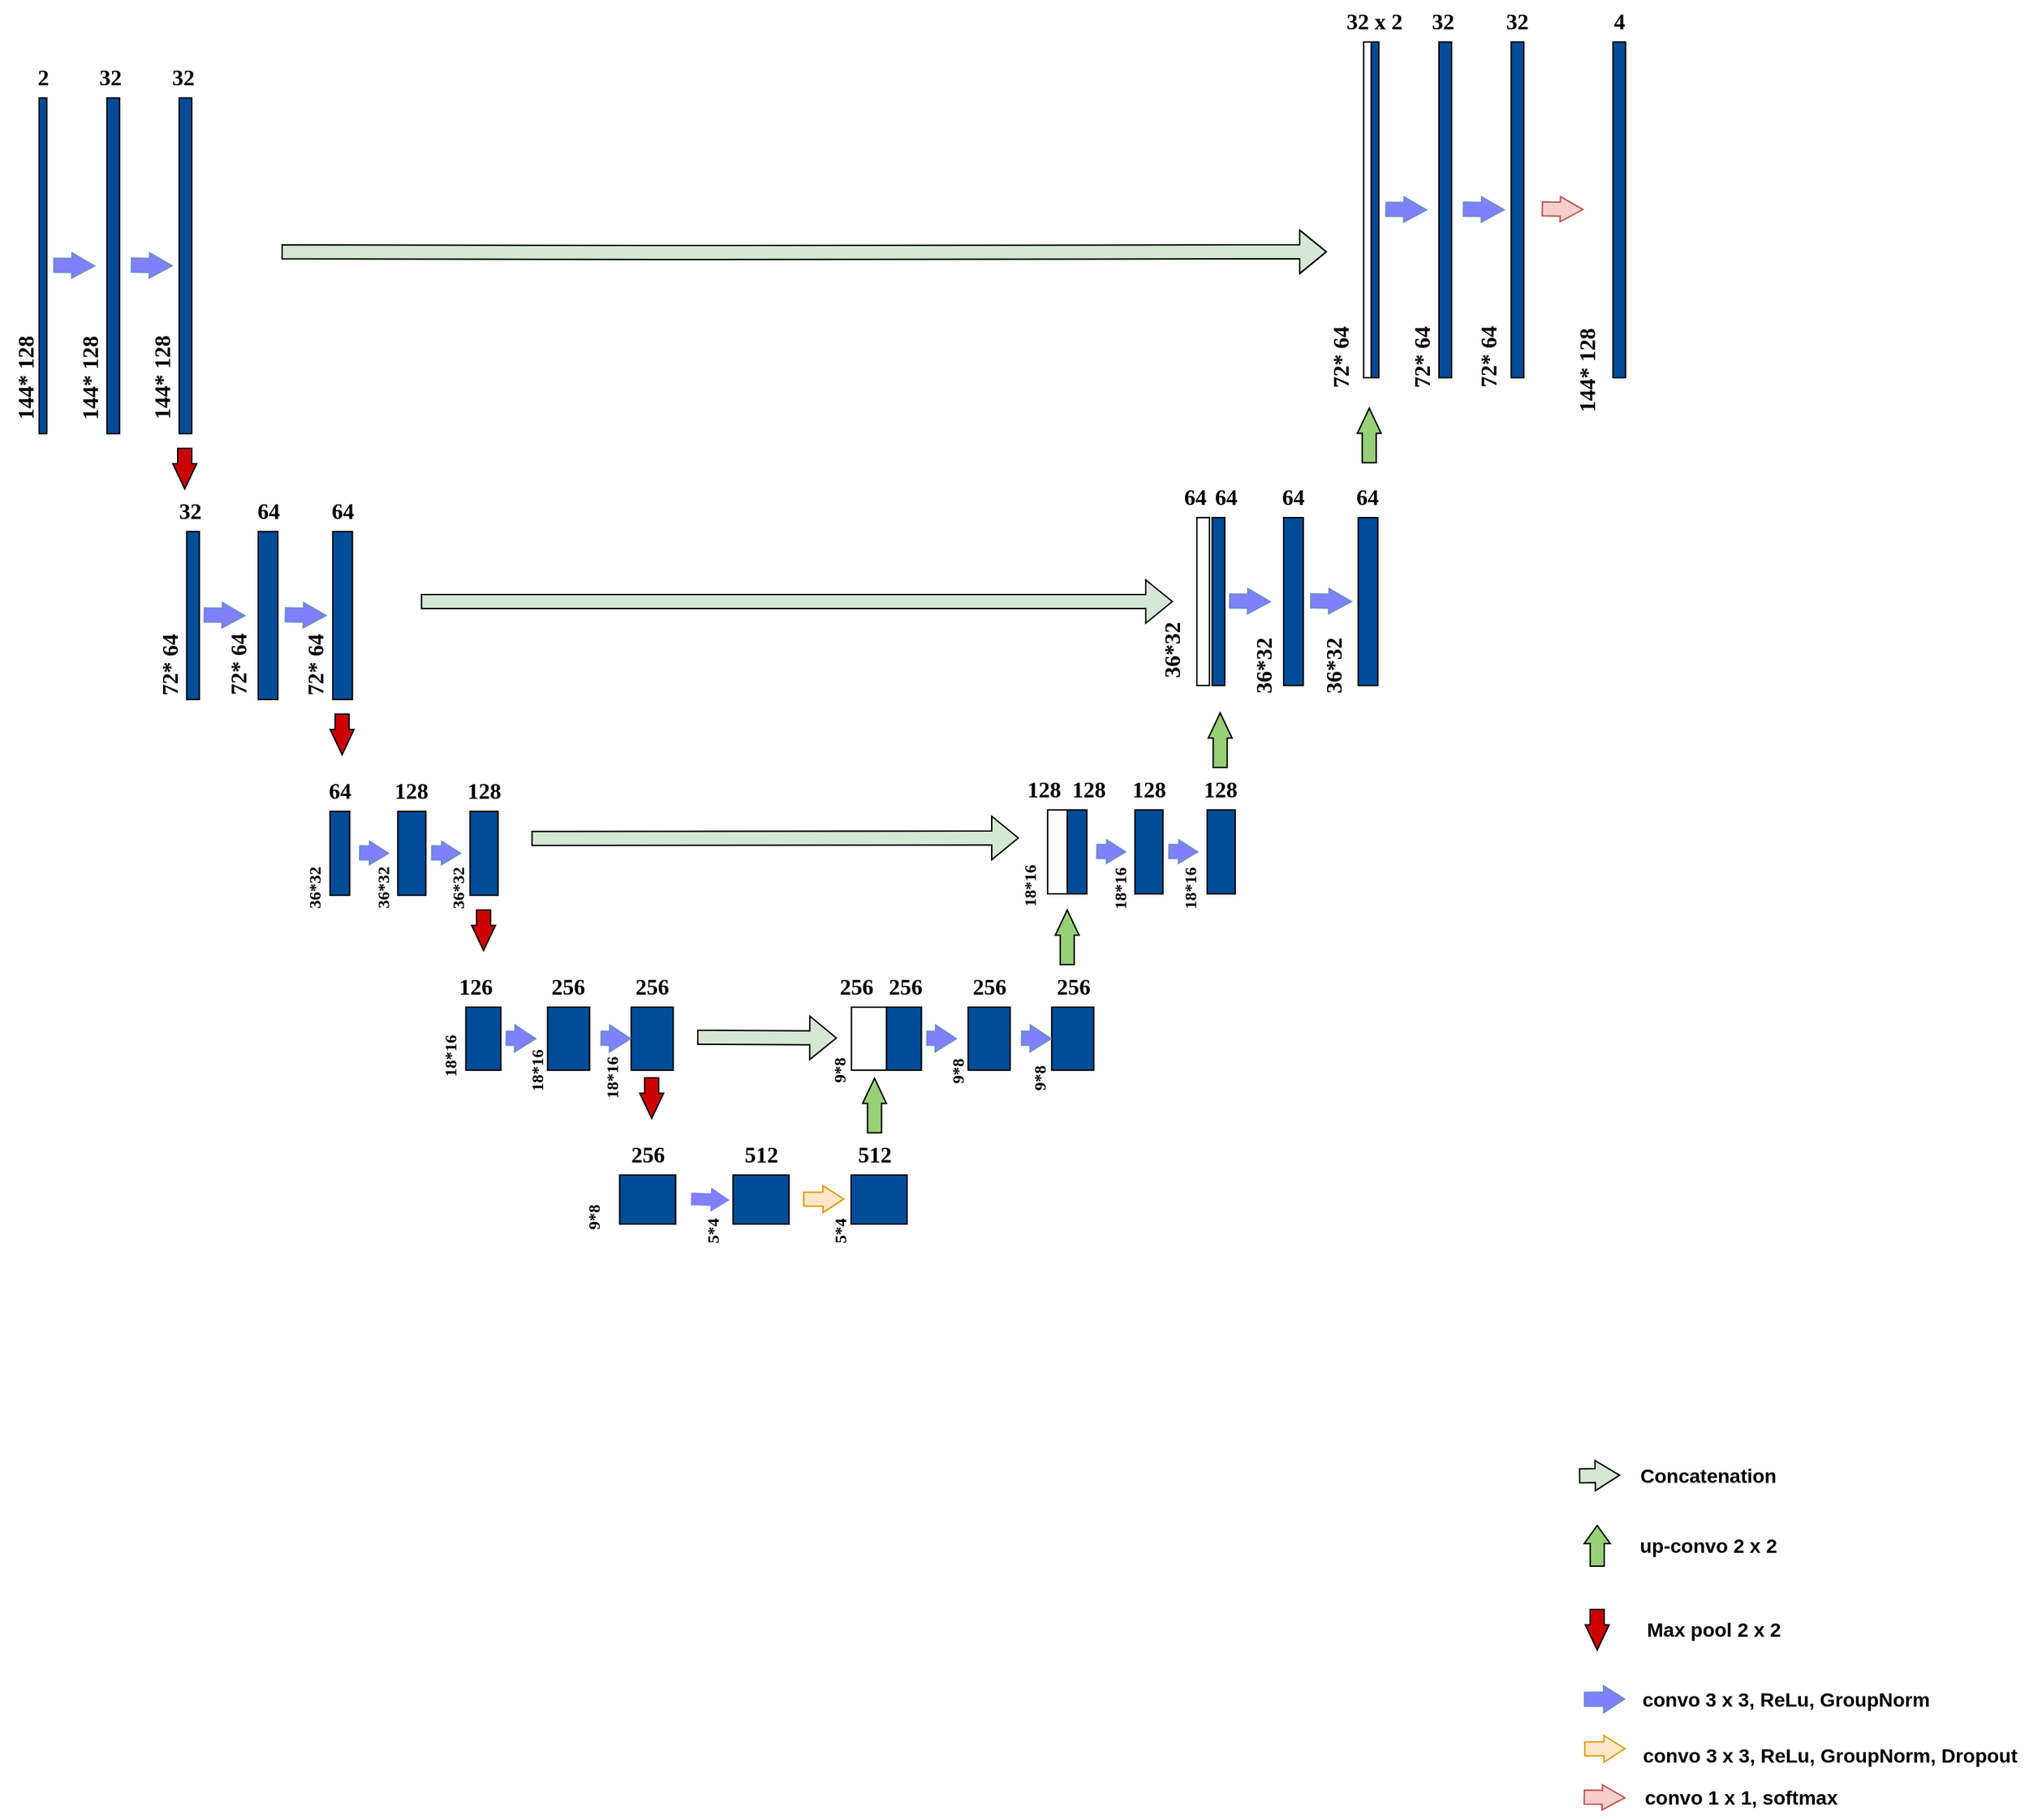 <mxfile version="21.0.8" type="device"><diagram name="Page-1" id="3wvajs8mAKPcjnO6P-8I"><mxGraphModel dx="768" dy="2393" grid="1" gridSize="10" guides="1" tooltips="1" connect="1" arrows="1" fold="1" page="1" pageScale="1" pageWidth="2050" pageHeight="2000" math="0" shadow="0"><root><mxCell id="0"/><mxCell id="1" parent="0"/><mxCell id="1wSM0YtvR0nM61F4cQiH-7" value="" style="rounded=0;whiteSpace=wrap;html=1;fontFamily=Times New Roman;aspect=fixed;verticalAlign=bottom;labelPosition=center;verticalLabelPosition=top;align=center;fillColor=#004C99;" parent="1" vertex="1"><mxGeometry x="70" y="40" width="5.4" height="240" as="geometry"/></mxCell><mxCell id="1wSM0YtvR0nM61F4cQiH-8" value="144* 128" style="text;strokeColor=none;align=center;fillColor=none;html=1;verticalAlign=middle;whiteSpace=wrap;rounded=0;fontFamily=Times New Roman;labelPosition=center;verticalLabelPosition=middle;textDirection=ltr;rotation=-90;fontSize=16;fontStyle=1" parent="1" vertex="1"><mxGeometry x="15" y="225" width="90" height="30" as="geometry"/></mxCell><mxCell id="1wSM0YtvR0nM61F4cQiH-9" value="2" style="text;strokeColor=none;align=center;fillColor=none;html=1;verticalAlign=middle;whiteSpace=wrap;rounded=0;fontFamily=Times New Roman;fontStyle=1;fontSize=16;" parent="1" vertex="1"><mxGeometry x="42.7" y="10" width="60" height="30" as="geometry"/></mxCell><mxCell id="1wSM0YtvR0nM61F4cQiH-10" value="" style="rounded=0;whiteSpace=wrap;html=1;fontFamily=Times New Roman;verticalAlign=bottom;labelPosition=center;verticalLabelPosition=top;align=center;fillColor=#004C99;" parent="1" vertex="1"><mxGeometry x="118.4" y="40" width="9" height="240" as="geometry"/></mxCell><mxCell id="1wSM0YtvR0nM61F4cQiH-12" value="" style="rounded=0;whiteSpace=wrap;html=1;fontFamily=Times New Roman;verticalAlign=bottom;labelPosition=center;verticalLabelPosition=top;align=center;fillColor=#004C99;" parent="1" vertex="1"><mxGeometry x="170" y="40" width="9" height="240" as="geometry"/></mxCell><mxCell id="1wSM0YtvR0nM61F4cQiH-15" value="32" style="text;strokeColor=none;align=center;fillColor=none;html=1;verticalAlign=middle;whiteSpace=wrap;rounded=0;fontFamily=Times New Roman;fontSize=16;fontStyle=1" parent="1" vertex="1"><mxGeometry x="91.1" y="10" width="60" height="30" as="geometry"/></mxCell><mxCell id="1wSM0YtvR0nM61F4cQiH-17" value="32" style="text;strokeColor=none;align=center;fillColor=none;html=1;verticalAlign=middle;whiteSpace=wrap;rounded=0;fontFamily=Times New Roman;fontSize=16;fontStyle=1" parent="1" vertex="1"><mxGeometry x="142.7" y="10" width="60" height="30" as="geometry"/></mxCell><mxCell id="1wSM0YtvR0nM61F4cQiH-20" value="" style="shape=flexArrow;endArrow=classic;html=1;rounded=0;fontFamily=Times New Roman;fillColor=#8080ff;strokeColor=#6c8ebf;endWidth=7;endSize=5.05;" parent="1" edge="1"><mxGeometry width="50" height="50" relative="1" as="geometry"><mxPoint x="135.4" y="159.5" as="sourcePoint"/><mxPoint x="165.4" y="160" as="targetPoint"/><Array as="points"><mxPoint x="135.4" y="159.5"/></Array></mxGeometry></mxCell><mxCell id="1wSM0YtvR0nM61F4cQiH-23" value="" style="shape=flexArrow;endArrow=classic;html=1;rounded=0;fontFamily=Times New Roman;fillColor=#CC0000;endWidth=6;endSize=5.67;" parent="1" edge="1"><mxGeometry width="50" height="50" relative="1" as="geometry"><mxPoint x="174" y="290" as="sourcePoint"/><mxPoint x="174" y="320" as="targetPoint"/></mxGeometry></mxCell><mxCell id="1wSM0YtvR0nM61F4cQiH-24" value="" style="shape=flexArrow;endArrow=classic;html=1;rounded=0;fontFamily=Times New Roman;fillColor=#D5E8D4;" parent="1" edge="1"><mxGeometry width="50" height="50" relative="1" as="geometry"><mxPoint x="243.05" y="150" as="sourcePoint"/><mxPoint x="990" y="150" as="targetPoint"/><Array as="points"><mxPoint x="513.05" y="150.5"/></Array></mxGeometry></mxCell><mxCell id="1wSM0YtvR0nM61F4cQiH-25" value="" style="rounded=0;whiteSpace=wrap;html=1;fontFamily=Times New Roman;verticalAlign=bottom;labelPosition=center;verticalLabelPosition=top;align=center;fillColor=#004C99;" parent="1" vertex="1"><mxGeometry x="175.4" y="350" width="9" height="120" as="geometry"/></mxCell><mxCell id="1wSM0YtvR0nM61F4cQiH-27" value="32" style="text;strokeColor=none;align=center;fillColor=none;html=1;verticalAlign=middle;whiteSpace=wrap;rounded=0;fontFamily=Times New Roman;fontStyle=1;fontSize=16;" parent="1" vertex="1"><mxGeometry x="148.1" y="320" width="60" height="30" as="geometry"/></mxCell><mxCell id="1wSM0YtvR0nM61F4cQiH-28" value="" style="rounded=0;whiteSpace=wrap;html=1;fontFamily=Times New Roman;verticalAlign=bottom;labelPosition=center;verticalLabelPosition=top;align=center;fillColor=#004C99;" parent="1" vertex="1"><mxGeometry x="226.5" y="350" width="14" height="120" as="geometry"/></mxCell><mxCell id="1wSM0YtvR0nM61F4cQiH-30" value="" style="rounded=0;whiteSpace=wrap;html=1;fontFamily=Times New Roman;verticalAlign=bottom;labelPosition=center;verticalLabelPosition=top;align=center;fillColor=#004C99;" parent="1" vertex="1"><mxGeometry x="279.75" y="350" width="14" height="120" as="geometry"/></mxCell><mxCell id="1wSM0YtvR0nM61F4cQiH-32" value="64" style="text;strokeColor=none;align=center;fillColor=none;html=1;verticalAlign=middle;whiteSpace=wrap;rounded=0;fontFamily=Times New Roman;fontSize=16;fontStyle=1" parent="1" vertex="1"><mxGeometry x="203.5" y="320" width="60" height="30" as="geometry"/></mxCell><mxCell id="1wSM0YtvR0nM61F4cQiH-33" value="64" style="text;strokeColor=none;align=center;fillColor=none;html=1;verticalAlign=middle;whiteSpace=wrap;rounded=0;fontFamily=Times New Roman;fontSize=16;fontStyle=1" parent="1" vertex="1"><mxGeometry x="256.75" y="320" width="60" height="30" as="geometry"/></mxCell><mxCell id="1wSM0YtvR0nM61F4cQiH-35" value="" style="shape=flexArrow;endArrow=classic;html=1;rounded=0;fontFamily=Times New Roman;fillColor=#8080ff;strokeColor=#6c8ebf;endWidth=7;endSize=5.05;" parent="1" edge="1"><mxGeometry width="50" height="50" relative="1" as="geometry"><mxPoint x="245.4" y="409.5" as="sourcePoint"/><mxPoint x="275.4" y="410" as="targetPoint"/><Array as="points"><mxPoint x="245.4" y="409.5"/></Array></mxGeometry></mxCell><mxCell id="1wSM0YtvR0nM61F4cQiH-36" value="" style="shape=flexArrow;endArrow=classic;html=1;rounded=0;fontFamily=Times New Roman;fillColor=#CC0000;endWidth=6;endSize=5.67;" parent="1" edge="1"><mxGeometry width="50" height="50" relative="1" as="geometry"><mxPoint x="286.4" y="480" as="sourcePoint"/><mxPoint x="286.4" y="510" as="targetPoint"/></mxGeometry></mxCell><mxCell id="1wSM0YtvR0nM61F4cQiH-37" value="" style="shape=flexArrow;endArrow=classic;html=1;rounded=0;fontFamily=Times New Roman;fillColor=#8080ff;strokeColor=#6c8ebf;endWidth=7;endSize=5.05;" parent="1" edge="1"><mxGeometry width="50" height="50" relative="1" as="geometry"><mxPoint x="187.4" y="409.57" as="sourcePoint"/><mxPoint x="217.4" y="410.07" as="targetPoint"/><Array as="points"><mxPoint x="187.4" y="409.57"/></Array></mxGeometry></mxCell><mxCell id="1wSM0YtvR0nM61F4cQiH-38" value="" style="shape=flexArrow;endArrow=classic;html=1;rounded=0;fontFamily=Times New Roman;fillColor=#8080ff;strokeColor=#6c8ebf;endWidth=7;endSize=5.05;" parent="1" edge="1"><mxGeometry width="50" height="50" relative="1" as="geometry"><mxPoint x="80" y="159.57" as="sourcePoint"/><mxPoint x="110" y="160.07" as="targetPoint"/><Array as="points"><mxPoint x="80" y="159.57"/></Array></mxGeometry></mxCell><mxCell id="1wSM0YtvR0nM61F4cQiH-41" value="" style="shape=flexArrow;endArrow=classic;html=1;rounded=0;fontFamily=Times New Roman;fillColor=#D5E8D4;" parent="1" edge="1"><mxGeometry width="50" height="50" relative="1" as="geometry"><mxPoint x="342.65" y="400" as="sourcePoint"/><mxPoint x="880" y="400" as="targetPoint"/></mxGeometry></mxCell><mxCell id="1wSM0YtvR0nM61F4cQiH-51" value="" style="rounded=0;whiteSpace=wrap;html=1;fontFamily=Times New Roman;verticalAlign=bottom;labelPosition=center;verticalLabelPosition=top;align=center;fillColor=#004C99;" parent="1" vertex="1"><mxGeometry x="277.8" y="550" width="14" height="60" as="geometry"/></mxCell><mxCell id="1wSM0YtvR0nM61F4cQiH-53" value="" style="rounded=0;whiteSpace=wrap;html=1;fontFamily=Times New Roman;verticalAlign=bottom;labelPosition=center;verticalLabelPosition=top;align=center;fillColor=#004C99;" parent="1" vertex="1"><mxGeometry x="326.2" y="550" width="20" height="60" as="geometry"/></mxCell><mxCell id="1wSM0YtvR0nM61F4cQiH-55" value="" style="rounded=0;whiteSpace=wrap;html=1;fontFamily=Times New Roman;verticalAlign=bottom;labelPosition=center;verticalLabelPosition=top;align=center;fillColor=#004C99;" parent="1" vertex="1"><mxGeometry x="377.8" y="550" width="20" height="60" as="geometry"/></mxCell><mxCell id="1wSM0YtvR0nM61F4cQiH-58" value="" style="shape=flexArrow;endArrow=classic;html=1;rounded=0;fontFamily=Times New Roman;fillColor=#CC0000;endWidth=6;endSize=5.67;" parent="1" edge="1"><mxGeometry width="50" height="50" relative="1" as="geometry"><mxPoint x="387.44" y="620" as="sourcePoint"/><mxPoint x="387.44" y="650" as="targetPoint"/></mxGeometry></mxCell><mxCell id="1wSM0YtvR0nM61F4cQiH-60" value="" style="shape=flexArrow;endArrow=classic;html=1;rounded=0;fontFamily=Times New Roman;fillColor=#8080ff;strokeColor=#6c8ebf;endWidth=5.714;endSize=4.179;" parent="1" edge="1"><mxGeometry width="50" height="50" relative="1" as="geometry"><mxPoint x="298.5" y="579.64" as="sourcePoint"/><mxPoint x="320" y="580" as="targetPoint"/><Array as="points"><mxPoint x="298.5" y="579.64"/></Array></mxGeometry></mxCell><mxCell id="1wSM0YtvR0nM61F4cQiH-61" value="" style="shape=flexArrow;endArrow=classic;html=1;rounded=0;fontFamily=Times New Roman;fillColor=#8080ff;strokeColor=#6c8ebf;endWidth=5.714;endSize=4.179;" parent="1" edge="1"><mxGeometry width="50" height="50" relative="1" as="geometry"><mxPoint x="350.0" y="579.64" as="sourcePoint"/><mxPoint x="371.5" y="580" as="targetPoint"/><Array as="points"><mxPoint x="350.0" y="579.64"/></Array></mxGeometry></mxCell><mxCell id="1wSM0YtvR0nM61F4cQiH-71" value="36*32" style="text;strokeColor=none;align=center;fillColor=none;html=1;verticalAlign=middle;whiteSpace=wrap;rounded=0;fontFamily=Times New Roman;labelPosition=center;verticalLabelPosition=middle;textDirection=ltr;rotation=-90;fontSize=12;fontStyle=1" parent="1" vertex="1"><mxGeometry x="289.4" y="598.8" width="53.25" height="10.15" as="geometry"/></mxCell><mxCell id="1wSM0YtvR0nM61F4cQiH-72" value="64" style="text;strokeColor=none;align=center;fillColor=none;html=1;verticalAlign=middle;whiteSpace=wrap;rounded=0;fontFamily=Times New Roman;fontSize=16;fontStyle=1" parent="1" vertex="1"><mxGeometry x="254.8" y="520" width="60" height="30" as="geometry"/></mxCell><mxCell id="1wSM0YtvR0nM61F4cQiH-73" value="128" style="text;strokeColor=none;align=center;fillColor=none;html=1;verticalAlign=middle;whiteSpace=wrap;rounded=0;fontFamily=Times New Roman;fontSize=16;fontStyle=1" parent="1" vertex="1"><mxGeometry x="306.2" y="520" width="60" height="30" as="geometry"/></mxCell><mxCell id="1wSM0YtvR0nM61F4cQiH-74" value="128" style="text;strokeColor=none;align=center;fillColor=none;html=1;verticalAlign=middle;whiteSpace=wrap;rounded=0;fontFamily=Times New Roman;fontSize=16;fontStyle=1" parent="1" vertex="1"><mxGeometry x="357.8" y="520" width="60" height="30" as="geometry"/></mxCell><mxCell id="1wSM0YtvR0nM61F4cQiH-89" value="" style="shape=flexArrow;endArrow=classic;html=1;rounded=0;fontFamily=Times New Roman;fillColor=#D5E8D4;" parent="1" edge="1"><mxGeometry width="50" height="50" relative="1" as="geometry"><mxPoint x="421.61" y="569.41" as="sourcePoint"/><mxPoint x="770" y="569" as="targetPoint"/></mxGeometry></mxCell><mxCell id="PjSPRm0BjV9IiiZ5jqCx-50" value="" style="shape=flexArrow;endArrow=classic;html=1;rounded=0;fontFamily=Times New Roman;fillColor=#97D077;endWidth=6;endSize=5.67;" parent="1" edge="1"><mxGeometry width="50" height="50" relative="1" as="geometry"><mxPoint x="804.4" y="660" as="sourcePoint"/><mxPoint x="804.4" y="620" as="targetPoint"/></mxGeometry></mxCell><mxCell id="PjSPRm0BjV9IiiZ5jqCx-51" value="" style="rounded=0;whiteSpace=wrap;html=1;fontFamily=Times New Roman;verticalAlign=bottom;labelPosition=center;verticalLabelPosition=top;align=center;fillColor=#004C99;" parent="1" vertex="1"><mxGeometry x="804.4" y="548.95" width="14" height="60" as="geometry"/></mxCell><mxCell id="PjSPRm0BjV9IiiZ5jqCx-52" value="" style="rounded=0;whiteSpace=wrap;html=1;fontFamily=Times New Roman;verticalAlign=bottom;labelPosition=center;verticalLabelPosition=top;align=center;fillColor=#004C99;" parent="1" vertex="1"><mxGeometry x="852.8" y="548.95" width="20" height="60" as="geometry"/></mxCell><mxCell id="PjSPRm0BjV9IiiZ5jqCx-53" value="" style="rounded=0;whiteSpace=wrap;html=1;fontFamily=Times New Roman;verticalAlign=bottom;labelPosition=center;verticalLabelPosition=top;align=center;fillColor=#004C99;" parent="1" vertex="1"><mxGeometry x="904.4" y="548.95" width="20" height="60" as="geometry"/></mxCell><mxCell id="PjSPRm0BjV9IiiZ5jqCx-55" value="" style="shape=flexArrow;endArrow=classic;html=1;rounded=0;fontFamily=Times New Roman;fillColor=#8080ff;strokeColor=#6c8ebf;endWidth=5.714;endSize=4.179;" parent="1" edge="1"><mxGeometry width="50" height="50" relative="1" as="geometry"><mxPoint x="825.1" y="578.59" as="sourcePoint"/><mxPoint x="846.6" y="578.95" as="targetPoint"/><Array as="points"><mxPoint x="825.1" y="578.59"/></Array></mxGeometry></mxCell><mxCell id="PjSPRm0BjV9IiiZ5jqCx-56" value="" style="shape=flexArrow;endArrow=classic;html=1;rounded=0;fontFamily=Times New Roman;fillColor=#8080ff;strokeColor=#6c8ebf;endWidth=5.714;endSize=4.179;" parent="1" edge="1"><mxGeometry width="50" height="50" relative="1" as="geometry"><mxPoint x="876.6" y="578.59" as="sourcePoint"/><mxPoint x="898.1" y="578.95" as="targetPoint"/><Array as="points"><mxPoint x="876.6" y="578.59"/></Array></mxGeometry></mxCell><mxCell id="PjSPRm0BjV9IiiZ5jqCx-60" value="128" style="text;strokeColor=none;align=center;fillColor=none;html=1;verticalAlign=middle;whiteSpace=wrap;rounded=0;fontFamily=Times New Roman;fontSize=16;fontStyle=1" parent="1" vertex="1"><mxGeometry x="790.4" y="518.95" width="60" height="30" as="geometry"/></mxCell><mxCell id="PjSPRm0BjV9IiiZ5jqCx-61" value="128" style="text;strokeColor=none;align=center;fillColor=none;html=1;verticalAlign=middle;whiteSpace=wrap;rounded=0;fontFamily=Times New Roman;fontSize=16;fontStyle=1" parent="1" vertex="1"><mxGeometry x="832.8" y="518.95" width="60" height="30" as="geometry"/></mxCell><mxCell id="PjSPRm0BjV9IiiZ5jqCx-62" value="128" style="text;strokeColor=none;align=center;fillColor=none;html=1;verticalAlign=middle;whiteSpace=wrap;rounded=0;fontFamily=Times New Roman;fontSize=16;fontStyle=1" parent="1" vertex="1"><mxGeometry x="884.4" y="518.95" width="60" height="30" as="geometry"/></mxCell><mxCell id="PjSPRm0BjV9IiiZ5jqCx-64" value="" style="rounded=0;whiteSpace=wrap;html=1;fontFamily=Times New Roman;verticalAlign=bottom;labelPosition=center;verticalLabelPosition=top;align=center;" parent="1" vertex="1"><mxGeometry x="790.4" y="548.95" width="14" height="60" as="geometry"/></mxCell><mxCell id="PjSPRm0BjV9IiiZ5jqCx-65" value="" style="rounded=0;whiteSpace=wrap;html=1;fontFamily=Times New Roman;verticalAlign=bottom;labelPosition=center;verticalLabelPosition=top;align=center;fillColor=#004C99;" parent="1" vertex="1"><mxGeometry x="374.8" y="690" width="25" height="45" as="geometry"/></mxCell><mxCell id="PjSPRm0BjV9IiiZ5jqCx-66" value="" style="rounded=0;whiteSpace=wrap;html=1;fontFamily=Times New Roman;verticalAlign=bottom;labelPosition=center;verticalLabelPosition=top;align=center;fillColor=#004C99;" parent="1" vertex="1"><mxGeometry x="433.2" y="690" width="30" height="45" as="geometry"/></mxCell><mxCell id="PjSPRm0BjV9IiiZ5jqCx-67" value="" style="rounded=0;whiteSpace=wrap;html=1;fontFamily=Times New Roman;verticalAlign=bottom;labelPosition=center;verticalLabelPosition=top;align=center;fillColor=#004C99;" parent="1" vertex="1"><mxGeometry x="492.9" y="690" width="30" height="45" as="geometry"/></mxCell><mxCell id="PjSPRm0BjV9IiiZ5jqCx-68" value="" style="shape=flexArrow;endArrow=classic;html=1;rounded=0;fontFamily=Times New Roman;fillColor=#CC0000;endWidth=6;endSize=5.67;" parent="1" edge="1"><mxGeometry width="50" height="50" relative="1" as="geometry"><mxPoint x="507.56" y="740" as="sourcePoint"/><mxPoint x="507.56" y="770" as="targetPoint"/></mxGeometry></mxCell><mxCell id="PjSPRm0BjV9IiiZ5jqCx-69" value="" style="shape=flexArrow;endArrow=classic;html=1;rounded=0;fontFamily=Times New Roman;fillColor=#8080ff;strokeColor=#6c8ebf;endWidth=8.276;endSize=4.641;" parent="1" edge="1"><mxGeometry width="50" height="50" relative="1" as="geometry"><mxPoint x="403.2" y="712.16" as="sourcePoint"/><mxPoint x="425.2" y="712.52" as="targetPoint"/><Array as="points"><mxPoint x="403.2" y="712.16"/></Array></mxGeometry></mxCell><mxCell id="PjSPRm0BjV9IiiZ5jqCx-70" value="18*16" style="text;strokeColor=none;align=center;fillColor=none;html=1;verticalAlign=middle;whiteSpace=wrap;rounded=0;fontFamily=Times New Roman;labelPosition=center;verticalLabelPosition=middle;textDirection=ltr;rotation=-90;fontSize=12;fontStyle=1" parent="1" vertex="1"><mxGeometry x="337.5" y="720" width="53.25" height="10.15" as="geometry"/></mxCell><mxCell id="PjSPRm0BjV9IiiZ5jqCx-73" value="126" style="text;strokeColor=none;align=center;fillColor=none;html=1;verticalAlign=middle;whiteSpace=wrap;rounded=0;fontFamily=Times New Roman;fontSize=16;fontStyle=1" parent="1" vertex="1"><mxGeometry x="351.8" y="660" width="60" height="30" as="geometry"/></mxCell><mxCell id="PjSPRm0BjV9IiiZ5jqCx-74" value="256" style="text;strokeColor=none;align=center;fillColor=none;html=1;verticalAlign=middle;whiteSpace=wrap;rounded=0;fontFamily=Times New Roman;fontSize=16;fontStyle=1" parent="1" vertex="1"><mxGeometry x="418.2" y="660" width="60" height="30" as="geometry"/></mxCell><mxCell id="PjSPRm0BjV9IiiZ5jqCx-75" value="256" style="text;strokeColor=none;align=center;fillColor=none;html=1;verticalAlign=middle;whiteSpace=wrap;rounded=0;fontFamily=Times New Roman;fontSize=16;fontStyle=1" parent="1" vertex="1"><mxGeometry x="477.9" y="660" width="60" height="30" as="geometry"/></mxCell><mxCell id="PjSPRm0BjV9IiiZ5jqCx-76" value="" style="shape=flexArrow;endArrow=classic;html=1;rounded=0;fontFamily=Times New Roman;fillColor=#8080ff;strokeColor=#6c8ebf;endWidth=8.276;endSize=4.641;" parent="1" edge="1"><mxGeometry width="50" height="50" relative="1" as="geometry"><mxPoint x="470.9" y="712.16" as="sourcePoint"/><mxPoint x="492.9" y="712.52" as="targetPoint"/><Array as="points"><mxPoint x="470.9" y="712.16"/></Array></mxGeometry></mxCell><mxCell id="PjSPRm0BjV9IiiZ5jqCx-89" value="" style="shape=flexArrow;endArrow=classic;html=1;rounded=0;fontFamily=Times New Roman;fillColor=#D5E8D4;" parent="1" edge="1"><mxGeometry width="50" height="50" relative="1" as="geometry"><mxPoint x="540" y="711.5" as="sourcePoint"/><mxPoint x="640" y="712" as="targetPoint"/></mxGeometry></mxCell><mxCell id="PjSPRm0BjV9IiiZ5jqCx-91" value="" style="rounded=0;whiteSpace=wrap;html=1;fontFamily=Times New Roman;verticalAlign=bottom;labelPosition=center;verticalLabelPosition=top;align=center;fillColor=#004C99;" parent="1" vertex="1"><mxGeometry x="484.7" y="810" width="40" height="35" as="geometry"/></mxCell><mxCell id="PjSPRm0BjV9IiiZ5jqCx-92" value="" style="rounded=0;whiteSpace=wrap;html=1;fontFamily=Times New Roman;verticalAlign=bottom;labelPosition=center;verticalLabelPosition=top;align=center;fillColor=#004C99;" parent="1" vertex="1"><mxGeometry x="565.7" y="810" width="40" height="35" as="geometry"/></mxCell><mxCell id="PjSPRm0BjV9IiiZ5jqCx-93" value="" style="rounded=0;whiteSpace=wrap;html=1;fontFamily=Times New Roman;verticalAlign=bottom;labelPosition=center;verticalLabelPosition=top;align=center;fillColor=#004C99;" parent="1" vertex="1"><mxGeometry x="650" y="810" width="40" height="35" as="geometry"/></mxCell><mxCell id="PjSPRm0BjV9IiiZ5jqCx-94" value="9*8" style="text;strokeColor=none;align=center;fillColor=none;html=1;verticalAlign=middle;whiteSpace=wrap;rounded=0;fontFamily=Times New Roman;labelPosition=center;verticalLabelPosition=middle;textDirection=ltr;rotation=-90;fontSize=12;fontStyle=1" parent="1" vertex="1"><mxGeometry x="440" y="834.85" width="53.25" height="10.15" as="geometry"/></mxCell><mxCell id="PjSPRm0BjV9IiiZ5jqCx-95" value="256" style="text;strokeColor=none;align=center;fillColor=none;html=1;verticalAlign=middle;whiteSpace=wrap;rounded=0;fontFamily=Times New Roman;fontSize=16;fontStyle=1" parent="1" vertex="1"><mxGeometry x="474.7" y="780" width="60" height="30" as="geometry"/></mxCell><mxCell id="PjSPRm0BjV9IiiZ5jqCx-96" value="512" style="text;strokeColor=none;align=center;fillColor=none;html=1;verticalAlign=middle;whiteSpace=wrap;rounded=0;fontFamily=Times New Roman;fontSize=16;fontStyle=1" parent="1" vertex="1"><mxGeometry x="555.7" y="780" width="60" height="30" as="geometry"/></mxCell><mxCell id="PjSPRm0BjV9IiiZ5jqCx-98" value="5*4" style="text;strokeColor=none;align=center;fillColor=none;html=1;verticalAlign=middle;whiteSpace=wrap;rounded=0;fontFamily=Times New Roman;labelPosition=center;verticalLabelPosition=middle;textDirection=ltr;rotation=-90;fontSize=12;fontStyle=1" parent="1" vertex="1"><mxGeometry x="524.7" y="845" width="53.25" height="10.15" as="geometry"/></mxCell><mxCell id="PjSPRm0BjV9IiiZ5jqCx-100" value="" style="shape=flexArrow;endArrow=classic;html=1;rounded=0;fontFamily=Times New Roman;fillColor=#8080ff;strokeColor=#ffffff;endWidth=8.276;endSize=4.641;" parent="1" edge="1"><mxGeometry width="50" height="50" relative="1" as="geometry"><mxPoint x="534.7" y="827.04" as="sourcePoint"/><mxPoint x="564.7" y="827.96" as="targetPoint"/><Array as="points"><mxPoint x="534.7" y="827.04"/></Array></mxGeometry></mxCell><mxCell id="PjSPRm0BjV9IiiZ5jqCx-114" value="512" style="text;strokeColor=none;align=center;fillColor=none;html=1;verticalAlign=middle;whiteSpace=wrap;rounded=0;fontFamily=Times New Roman;fontSize=16;fontStyle=1" parent="1" vertex="1"><mxGeometry x="637.25" y="780" width="60" height="30" as="geometry"/></mxCell><mxCell id="PjSPRm0BjV9IiiZ5jqCx-115" value="" style="rounded=0;whiteSpace=wrap;html=1;fontFamily=Times New Roman;verticalAlign=bottom;labelPosition=center;verticalLabelPosition=top;align=center;fillColor=#004C99;" parent="1" vertex="1"><mxGeometry x="675.25" y="690" width="25" height="45" as="geometry"/></mxCell><mxCell id="PjSPRm0BjV9IiiZ5jqCx-116" value="" style="rounded=0;whiteSpace=wrap;html=1;fontFamily=Times New Roman;verticalAlign=bottom;labelPosition=center;verticalLabelPosition=top;align=center;fillColor=#004C99;" parent="1" vertex="1"><mxGeometry x="733.65" y="690" width="30" height="45" as="geometry"/></mxCell><mxCell id="PjSPRm0BjV9IiiZ5jqCx-117" value="" style="rounded=0;whiteSpace=wrap;html=1;fontFamily=Times New Roman;verticalAlign=bottom;labelPosition=center;verticalLabelPosition=top;align=center;fillColor=#004C99;" parent="1" vertex="1"><mxGeometry x="793.35" y="690" width="30" height="45" as="geometry"/></mxCell><mxCell id="PjSPRm0BjV9IiiZ5jqCx-118" value="" style="shape=flexArrow;endArrow=classic;html=1;rounded=0;fontFamily=Times New Roman;fillColor=#8080ff;strokeColor=#6c8ebf;endWidth=8.276;endSize=4.641;" parent="1" edge="1"><mxGeometry width="50" height="50" relative="1" as="geometry"><mxPoint x="703.65" y="712.16" as="sourcePoint"/><mxPoint x="725.65" y="712.52" as="targetPoint"/><Array as="points"><mxPoint x="703.65" y="712.16"/></Array></mxGeometry></mxCell><mxCell id="PjSPRm0BjV9IiiZ5jqCx-119" value="256" style="text;strokeColor=none;align=center;fillColor=none;html=1;verticalAlign=middle;whiteSpace=wrap;rounded=0;fontFamily=Times New Roman;fontSize=16;fontStyle=1" parent="1" vertex="1"><mxGeometry x="658.65" y="660" width="60" height="30" as="geometry"/></mxCell><mxCell id="PjSPRm0BjV9IiiZ5jqCx-120" value="256" style="text;strokeColor=none;align=center;fillColor=none;html=1;verticalAlign=middle;whiteSpace=wrap;rounded=0;fontFamily=Times New Roman;fontSize=16;fontStyle=1" parent="1" vertex="1"><mxGeometry x="718.65" y="660" width="60" height="30" as="geometry"/></mxCell><mxCell id="PjSPRm0BjV9IiiZ5jqCx-121" value="" style="shape=flexArrow;endArrow=classic;html=1;rounded=0;fontFamily=Times New Roman;fillColor=#8080ff;strokeColor=#6c8ebf;endWidth=8.276;endSize=4.641;" parent="1" edge="1"><mxGeometry width="50" height="50" relative="1" as="geometry"><mxPoint x="771.35" y="712.16" as="sourcePoint"/><mxPoint x="793.35" y="712.52" as="targetPoint"/><Array as="points"><mxPoint x="771.35" y="712.16"/></Array></mxGeometry></mxCell><mxCell id="PjSPRm0BjV9IiiZ5jqCx-122" value="" style="rounded=0;whiteSpace=wrap;html=1;fontFamily=Times New Roman;verticalAlign=bottom;labelPosition=center;verticalLabelPosition=top;align=center;" parent="1" vertex="1"><mxGeometry x="650.25" y="690" width="25" height="45" as="geometry"/></mxCell><mxCell id="PjSPRm0BjV9IiiZ5jqCx-123" value="256" style="text;strokeColor=none;align=center;fillColor=none;html=1;verticalAlign=middle;whiteSpace=wrap;rounded=0;fontFamily=Times New Roman;fontSize=16;fontStyle=1" parent="1" vertex="1"><mxGeometry x="623.65" y="660" width="60" height="30" as="geometry"/></mxCell><mxCell id="PjSPRm0BjV9IiiZ5jqCx-127" value="256" style="text;strokeColor=none;align=center;fillColor=none;html=1;verticalAlign=middle;whiteSpace=wrap;rounded=0;fontFamily=Times New Roman;fontSize=16;fontStyle=1" parent="1" vertex="1"><mxGeometry x="778.65" y="660" width="60" height="30" as="geometry"/></mxCell><mxCell id="PjSPRm0BjV9IiiZ5jqCx-128" value="" style="shape=flexArrow;endArrow=classic;html=1;rounded=0;fontFamily=Times New Roman;fillColor=#97D077;endWidth=6;endSize=5.67;" parent="1" edge="1"><mxGeometry width="50" height="50" relative="1" as="geometry"><mxPoint x="666.75" y="780.3" as="sourcePoint"/><mxPoint x="666.75" y="740.3" as="targetPoint"/></mxGeometry></mxCell><mxCell id="PjSPRm0BjV9IiiZ5jqCx-129" value="128" style="text;strokeColor=none;align=center;fillColor=none;html=1;verticalAlign=middle;whiteSpace=wrap;rounded=0;fontFamily=Times New Roman;fontSize=16;fontStyle=1" parent="1" vertex="1"><mxGeometry x="758.4" y="518.95" width="60" height="30" as="geometry"/></mxCell><mxCell id="PjSPRm0BjV9IiiZ5jqCx-131" value="" style="rounded=0;whiteSpace=wrap;html=1;fontFamily=Times New Roman;verticalAlign=bottom;labelPosition=center;verticalLabelPosition=top;align=center;fillColor=#004C99;" parent="1" vertex="1"><mxGeometry x="907.95" y="340" width="9" height="120" as="geometry"/></mxCell><mxCell id="PjSPRm0BjV9IiiZ5jqCx-132" value="36*32" style="text;strokeColor=none;align=center;fillColor=none;html=1;verticalAlign=middle;whiteSpace=wrap;rounded=0;fontFamily=Times New Roman;labelPosition=center;verticalLabelPosition=middle;textDirection=ltr;rotation=-90;fontStyle=1;fontSize=16;" parent="1" vertex="1"><mxGeometry x="852.8" y="420" width="52.6" height="30" as="geometry"/></mxCell><mxCell id="PjSPRm0BjV9IiiZ5jqCx-133" value="64" style="text;strokeColor=none;align=center;fillColor=none;html=1;verticalAlign=middle;whiteSpace=wrap;rounded=0;fontFamily=Times New Roman;fontStyle=1;fontSize=16;" parent="1" vertex="1"><mxGeometry x="887.95" y="310" width="60" height="30" as="geometry"/></mxCell><mxCell id="PjSPRm0BjV9IiiZ5jqCx-134" value="" style="rounded=0;whiteSpace=wrap;html=1;fontFamily=Times New Roman;verticalAlign=bottom;labelPosition=center;verticalLabelPosition=top;align=center;fillColor=#004C99;" parent="1" vertex="1"><mxGeometry x="959.05" y="340" width="14" height="120" as="geometry"/></mxCell><mxCell id="PjSPRm0BjV9IiiZ5jqCx-135" value="" style="rounded=0;whiteSpace=wrap;html=1;fontFamily=Times New Roman;verticalAlign=bottom;labelPosition=center;verticalLabelPosition=top;align=center;fillColor=#004C99;" parent="1" vertex="1"><mxGeometry x="1012.3" y="340" width="14" height="120" as="geometry"/></mxCell><mxCell id="PjSPRm0BjV9IiiZ5jqCx-136" value="64" style="text;strokeColor=none;align=center;fillColor=none;html=1;verticalAlign=middle;whiteSpace=wrap;rounded=0;fontFamily=Times New Roman;fontSize=16;fontStyle=1" parent="1" vertex="1"><mxGeometry x="936.05" y="310" width="60" height="30" as="geometry"/></mxCell><mxCell id="PjSPRm0BjV9IiiZ5jqCx-137" value="" style="shape=flexArrow;endArrow=classic;html=1;rounded=0;fontFamily=Times New Roman;fillColor=#8080ff;strokeColor=#6c8ebf;endWidth=7;endSize=5.05;" parent="1" edge="1"><mxGeometry width="50" height="50" relative="1" as="geometry"><mxPoint x="977.95" y="399.5" as="sourcePoint"/><mxPoint x="1007.95" y="400" as="targetPoint"/><Array as="points"><mxPoint x="977.95" y="399.5"/></Array></mxGeometry></mxCell><mxCell id="PjSPRm0BjV9IiiZ5jqCx-138" value="" style="shape=flexArrow;endArrow=classic;html=1;rounded=0;fontFamily=Times New Roman;fillColor=#8080ff;strokeColor=#6c8ebf;endWidth=7;endSize=5.05;" parent="1" edge="1"><mxGeometry width="50" height="50" relative="1" as="geometry"><mxPoint x="919.95" y="399.57" as="sourcePoint"/><mxPoint x="949.95" y="400.07" as="targetPoint"/><Array as="points"><mxPoint x="919.95" y="399.57"/></Array></mxGeometry></mxCell><mxCell id="PjSPRm0BjV9IiiZ5jqCx-142" value="" style="shape=flexArrow;endArrow=classic;html=1;rounded=0;fontFamily=Times New Roman;fillColor=#97D077;endWidth=6;endSize=5.67;" parent="1" edge="1"><mxGeometry width="50" height="50" relative="1" as="geometry"><mxPoint x="913.69" y="519.1" as="sourcePoint"/><mxPoint x="913.69" y="479.1" as="targetPoint"/></mxGeometry></mxCell><mxCell id="PjSPRm0BjV9IiiZ5jqCx-143" value="" style="rounded=0;whiteSpace=wrap;html=1;fontFamily=Times New Roman;verticalAlign=bottom;labelPosition=center;verticalLabelPosition=top;align=center;" parent="1" vertex="1"><mxGeometry x="897.05" y="340" width="9" height="120" as="geometry"/></mxCell><mxCell id="PjSPRm0BjV9IiiZ5jqCx-144" value="64" style="text;strokeColor=none;align=center;fillColor=none;html=1;verticalAlign=middle;whiteSpace=wrap;rounded=0;fontFamily=Times New Roman;fontStyle=1;fontSize=16;" parent="1" vertex="1"><mxGeometry x="865.87" y="310" width="60" height="30" as="geometry"/></mxCell><mxCell id="PjSPRm0BjV9IiiZ5jqCx-147" value="64" style="text;strokeColor=none;align=center;fillColor=none;html=1;verticalAlign=middle;whiteSpace=wrap;rounded=0;fontFamily=Times New Roman;fontSize=16;fontStyle=1" parent="1" vertex="1"><mxGeometry x="994.3" y="310" width="50" height="30" as="geometry"/></mxCell><mxCell id="PjSPRm0BjV9IiiZ5jqCx-148" value="" style="shape=flexArrow;endArrow=classic;html=1;rounded=0;fontFamily=Times New Roman;fillColor=#97D077;endWidth=6;endSize=5.67;" parent="1" edge="1"><mxGeometry width="50" height="50" relative="1" as="geometry"><mxPoint x="1020.19" y="301.3" as="sourcePoint"/><mxPoint x="1020.19" y="261.3" as="targetPoint"/></mxGeometry></mxCell><mxCell id="PjSPRm0BjV9IiiZ5jqCx-149" value="" style="rounded=0;whiteSpace=wrap;html=1;fontFamily=Times New Roman;aspect=fixed;verticalAlign=bottom;labelPosition=center;verticalLabelPosition=top;align=center;fillColor=#004C99;" parent="1" vertex="1"><mxGeometry x="1021.6" width="5.4" height="240" as="geometry"/></mxCell><mxCell id="PjSPRm0BjV9IiiZ5jqCx-150" value="32 x 2" style="text;strokeColor=none;align=center;fillColor=none;html=1;verticalAlign=middle;whiteSpace=wrap;rounded=0;fontFamily=Times New Roman;fontStyle=1;fontSize=16;" parent="1" vertex="1"><mxGeometry x="994.3" y="-30" width="60" height="30" as="geometry"/></mxCell><mxCell id="PjSPRm0BjV9IiiZ5jqCx-151" value="" style="rounded=0;whiteSpace=wrap;html=1;fontFamily=Times New Roman;verticalAlign=bottom;labelPosition=center;verticalLabelPosition=top;align=center;fillColor=#004C99;" parent="1" vertex="1"><mxGeometry x="1070" width="9" height="240" as="geometry"/></mxCell><mxCell id="PjSPRm0BjV9IiiZ5jqCx-152" value="" style="rounded=0;whiteSpace=wrap;html=1;fontFamily=Times New Roman;verticalAlign=bottom;labelPosition=center;verticalLabelPosition=top;align=center;fillColor=#004C99;" parent="1" vertex="1"><mxGeometry x="1121.6" width="9" height="240" as="geometry"/></mxCell><mxCell id="PjSPRm0BjV9IiiZ5jqCx-153" value="32" style="text;strokeColor=none;align=center;fillColor=none;html=1;verticalAlign=middle;whiteSpace=wrap;rounded=0;fontFamily=Times New Roman;fontSize=16;fontStyle=1" parent="1" vertex="1"><mxGeometry x="1042.7" y="-30" width="60" height="30" as="geometry"/></mxCell><mxCell id="PjSPRm0BjV9IiiZ5jqCx-154" value="" style="shape=flexArrow;endArrow=classic;html=1;rounded=0;fontFamily=Times New Roman;fillColor=#8080ff;strokeColor=#6c8ebf;endWidth=7;endSize=5.05;" parent="1" edge="1"><mxGeometry width="50" height="50" relative="1" as="geometry"><mxPoint x="1087" y="119.5" as="sourcePoint"/><mxPoint x="1117" y="120" as="targetPoint"/><Array as="points"><mxPoint x="1087" y="119.5"/></Array></mxGeometry></mxCell><mxCell id="PjSPRm0BjV9IiiZ5jqCx-155" value="" style="shape=flexArrow;endArrow=classic;html=1;rounded=0;fontFamily=Times New Roman;fillColor=#8080ff;strokeColor=#6c8ebf;endWidth=7;endSize=5.05;" parent="1" edge="1"><mxGeometry width="50" height="50" relative="1" as="geometry"><mxPoint x="1031.6" y="119.57" as="sourcePoint"/><mxPoint x="1061.6" y="120.07" as="targetPoint"/><Array as="points"><mxPoint x="1031.6" y="119.57"/></Array></mxGeometry></mxCell><mxCell id="PjSPRm0BjV9IiiZ5jqCx-156" value="" style="rounded=0;whiteSpace=wrap;html=1;fontFamily=Times New Roman;aspect=fixed;verticalAlign=bottom;labelPosition=center;verticalLabelPosition=top;align=center;" parent="1" vertex="1"><mxGeometry x="1016.2" width="5.4" height="240" as="geometry"/></mxCell><mxCell id="PjSPRm0BjV9IiiZ5jqCx-162" value="32" style="text;strokeColor=none;align=center;fillColor=none;html=1;verticalAlign=middle;whiteSpace=wrap;rounded=0;fontFamily=Times New Roman;fontSize=16;fontStyle=1" parent="1" vertex="1"><mxGeometry x="1096.1" y="-30" width="60" height="30" as="geometry"/></mxCell><mxCell id="PjSPRm0BjV9IiiZ5jqCx-163" value="" style="rounded=0;whiteSpace=wrap;html=1;fontFamily=Times New Roman;verticalAlign=bottom;labelPosition=center;verticalLabelPosition=top;align=center;fillColor=#004C99;" parent="1" vertex="1"><mxGeometry x="1194.3" width="9" height="240" as="geometry"/></mxCell><mxCell id="PjSPRm0BjV9IiiZ5jqCx-164" value="" style="shape=flexArrow;endArrow=classic;html=1;rounded=0;fontFamily=Times New Roman;fillColor=#f8cecc;strokeColor=#b85450;endWidth=7;endSize=5.05;" parent="1" edge="1"><mxGeometry width="50" height="50" relative="1" as="geometry"><mxPoint x="1143.3" y="119.29" as="sourcePoint"/><mxPoint x="1173.3" y="119.79" as="targetPoint"/><Array as="points"><mxPoint x="1143.3" y="119.29"/></Array></mxGeometry></mxCell><mxCell id="PjSPRm0BjV9IiiZ5jqCx-165" value="4" style="text;strokeColor=none;align=center;fillColor=none;html=1;verticalAlign=middle;whiteSpace=wrap;rounded=0;fontFamily=Times New Roman;fontSize=16;fontStyle=1" parent="1" vertex="1"><mxGeometry x="1168.8" y="-30" width="60" height="30" as="geometry"/></mxCell><mxCell id="PjSPRm0BjV9IiiZ5jqCx-168" value="" style="shape=flexArrow;endArrow=classic;html=1;rounded=0;fontFamily=Times New Roman;fillColor=#D5E8D4;endWidth=10.476;endSize=5.467;" parent="1" edge="1"><mxGeometry width="50" height="50" relative="1" as="geometry"><mxPoint x="1170" y="1025" as="sourcePoint"/><mxPoint x="1199.5" y="1024.52" as="targetPoint"/></mxGeometry></mxCell><mxCell id="PjSPRm0BjV9IiiZ5jqCx-169" value="&lt;font style=&quot;font-size: 14px;&quot;&gt;&lt;b&gt;Concatenation&lt;/b&gt;&lt;/font&gt;" style="text;strokeColor=none;align=center;fillColor=none;html=1;verticalAlign=middle;whiteSpace=wrap;rounded=0;" parent="1" vertex="1"><mxGeometry x="1209.3" y="1010" width="106.95" height="30" as="geometry"/></mxCell><mxCell id="PjSPRm0BjV9IiiZ5jqCx-171" value="&lt;b&gt;&lt;font style=&quot;font-size: 14px;&quot;&gt;up-convo 2 x 2&lt;/font&gt;&lt;/b&gt;" style="text;strokeColor=none;align=center;fillColor=none;html=1;verticalAlign=middle;whiteSpace=wrap;rounded=0;" parent="1" vertex="1"><mxGeometry x="1209.3" y="1060" width="106.95" height="30" as="geometry"/></mxCell><mxCell id="PjSPRm0BjV9IiiZ5jqCx-172" value="" style="shape=flexArrow;endArrow=classic;html=1;rounded=0;fontFamily=Times New Roman;fillColor=#97D077;endWidth=7.619;endSize=3.971;" parent="1" edge="1"><mxGeometry width="50" height="50" relative="1" as="geometry"><mxPoint x="1183.05" y="1090" as="sourcePoint"/><mxPoint x="1183.05" y="1060" as="targetPoint"/></mxGeometry></mxCell><mxCell id="PjSPRm0BjV9IiiZ5jqCx-173" value="&lt;b&gt;&lt;font style=&quot;font-size: 14px;&quot;&gt;Max pool 2 x 2&lt;/font&gt;&lt;/b&gt;" style="text;strokeColor=none;align=center;fillColor=none;html=1;verticalAlign=middle;whiteSpace=wrap;rounded=0;" parent="1" vertex="1"><mxGeometry x="1212.8" y="1120" width="106.95" height="30" as="geometry"/></mxCell><mxCell id="PjSPRm0BjV9IiiZ5jqCx-175" value="" style="shape=flexArrow;endArrow=classic;html=1;rounded=0;fontFamily=Times New Roman;fillColor=#CC0000;endWidth=6;endSize=5.67;" parent="1" edge="1"><mxGeometry width="50" height="50" relative="1" as="geometry"><mxPoint x="1183" y="1120" as="sourcePoint"/><mxPoint x="1183.05" y="1150" as="targetPoint"/></mxGeometry></mxCell><mxCell id="PjSPRm0BjV9IiiZ5jqCx-176" value="&lt;b&gt;&lt;font style=&quot;font-size: 14px;&quot;&gt;convo 3 x 3, ReLu, GroupNorm&lt;br&gt;&lt;/font&gt;&lt;/b&gt;" style="text;strokeColor=none;align=center;fillColor=none;html=1;verticalAlign=middle;whiteSpace=wrap;rounded=0;" parent="1" vertex="1"><mxGeometry x="1205.68" y="1170" width="224.32" height="30" as="geometry"/></mxCell><mxCell id="PjSPRm0BjV9IiiZ5jqCx-179" value="" style="shape=flexArrow;endArrow=classic;html=1;rounded=0;fontFamily=Times New Roman;fillColor=#f8cecc;strokeColor=#b85450;endWidth=7;endSize=5.05;" parent="1" edge="1"><mxGeometry width="50" height="50" relative="1" as="geometry"><mxPoint x="1173.3" y="1254.58" as="sourcePoint"/><mxPoint x="1203.3" y="1255.08" as="targetPoint"/><Array as="points"/></mxGeometry></mxCell><mxCell id="PjSPRm0BjV9IiiZ5jqCx-180" value="&lt;b&gt;&lt;font style=&quot;font-size: 14px;&quot;&gt;convo 1 x 1, softmax&lt;br&gt;&lt;/font&gt;&lt;/b&gt;" style="text;strokeColor=none;align=center;fillColor=none;html=1;verticalAlign=middle;whiteSpace=wrap;rounded=0;" parent="1" vertex="1"><mxGeometry x="1203.3" y="1240" width="166.35" height="30" as="geometry"/></mxCell><mxCell id="PjSPRm0BjV9IiiZ5jqCx-181" value="" style="shape=flexArrow;endArrow=classic;html=1;rounded=0;fontFamily=Times New Roman;fillColor=#8080ff;strokeColor=#6c8ebf;endWidth=8.276;endSize=4.641;" parent="1" edge="1"><mxGeometry width="50" height="50" relative="1" as="geometry"><mxPoint x="1173.45" y="1184.75" as="sourcePoint"/><mxPoint x="1203.05" y="1184.52" as="targetPoint"/><Array as="points"><mxPoint x="1173.45" y="1184.75"/></Array></mxGeometry></mxCell><mxCell id="028XO_VmkReKHfRCLJu3-3" value="144* 128" style="text;strokeColor=none;align=center;fillColor=none;html=1;verticalAlign=middle;whiteSpace=wrap;rounded=0;fontFamily=Times New Roman;labelPosition=center;verticalLabelPosition=middle;textDirection=ltr;rotation=-90;fontSize=16;fontStyle=1" parent="1" vertex="1"><mxGeometry x="61.1" y="225" width="90" height="30" as="geometry"/></mxCell><mxCell id="028XO_VmkReKHfRCLJu3-4" value="144* 128" style="text;strokeColor=none;align=center;fillColor=none;html=1;verticalAlign=middle;whiteSpace=wrap;rounded=0;fontFamily=Times New Roman;labelPosition=center;verticalLabelPosition=middle;textDirection=ltr;rotation=-90;fontSize=16;fontStyle=1" parent="1" vertex="1"><mxGeometry x="112.7" y="225" width="90" height="30" as="geometry"/></mxCell><mxCell id="028XO_VmkReKHfRCLJu3-5" value="72* 64" style="text;strokeColor=none;align=center;fillColor=none;html=1;verticalAlign=middle;whiteSpace=wrap;rounded=0;fontFamily=Times New Roman;labelPosition=center;verticalLabelPosition=middle;textDirection=ltr;rotation=-90;fontSize=16;fontStyle=1" parent="1" vertex="1"><mxGeometry x="118.1" y="430" width="90" height="30" as="geometry"/></mxCell><mxCell id="028XO_VmkReKHfRCLJu3-6" value="72* 64" style="text;strokeColor=none;align=center;fillColor=none;html=1;verticalAlign=middle;whiteSpace=wrap;rounded=0;fontFamily=Times New Roman;labelPosition=center;verticalLabelPosition=middle;textDirection=ltr;rotation=-90;fontSize=16;fontStyle=1" parent="1" vertex="1"><mxGeometry x="166.75" y="430" width="90" height="30" as="geometry"/></mxCell><mxCell id="028XO_VmkReKHfRCLJu3-7" value="72* 64" style="text;strokeColor=none;align=center;fillColor=none;html=1;verticalAlign=middle;whiteSpace=wrap;rounded=0;fontFamily=Times New Roman;labelPosition=center;verticalLabelPosition=middle;textDirection=ltr;rotation=-90;fontSize=16;fontStyle=1" parent="1" vertex="1"><mxGeometry x="222.13" y="430" width="90" height="30" as="geometry"/></mxCell><mxCell id="028XO_VmkReKHfRCLJu3-9" value="36*32" style="text;strokeColor=none;align=center;fillColor=none;html=1;verticalAlign=middle;whiteSpace=wrap;rounded=0;fontFamily=Times New Roman;labelPosition=center;verticalLabelPosition=middle;textDirection=ltr;rotation=-90;fontSize=12;fontStyle=1" parent="1" vertex="1"><mxGeometry x="240.51" y="599.85" width="53.25" height="10.15" as="geometry"/></mxCell><mxCell id="028XO_VmkReKHfRCLJu3-10" value="36*32" style="text;strokeColor=none;align=center;fillColor=none;html=1;verticalAlign=middle;whiteSpace=wrap;rounded=0;fontFamily=Times New Roman;labelPosition=center;verticalLabelPosition=middle;textDirection=ltr;rotation=-90;fontSize=12;fontStyle=1" parent="1" vertex="1"><mxGeometry x="342.65" y="599.85" width="53.25" height="10.15" as="geometry"/></mxCell><mxCell id="028XO_VmkReKHfRCLJu3-11" value="18*16" style="text;strokeColor=none;align=center;fillColor=none;html=1;verticalAlign=middle;whiteSpace=wrap;rounded=0;fontFamily=Times New Roman;labelPosition=center;verticalLabelPosition=middle;textDirection=ltr;rotation=-90;fontSize=12;fontStyle=1" parent="1" vertex="1"><mxGeometry x="399.8" y="730.15" width="53.25" height="10.15" as="geometry"/></mxCell><mxCell id="028XO_VmkReKHfRCLJu3-13" value="18*16" style="text;strokeColor=none;align=center;fillColor=none;html=1;verticalAlign=middle;whiteSpace=wrap;rounded=0;fontFamily=Times New Roman;labelPosition=center;verticalLabelPosition=middle;textDirection=ltr;rotation=-90;fontSize=12;fontStyle=1" parent="1" vertex="1"><mxGeometry x="453.05" y="735" width="53.25" height="10.15" as="geometry"/></mxCell><mxCell id="028XO_VmkReKHfRCLJu3-16" value="5*4" style="text;strokeColor=none;align=center;fillColor=none;html=1;verticalAlign=middle;whiteSpace=wrap;rounded=0;fontFamily=Times New Roman;labelPosition=center;verticalLabelPosition=middle;textDirection=ltr;rotation=-90;fontSize=12;fontStyle=1" parent="1" vertex="1"><mxGeometry x="615.7" y="845" width="53.25" height="10.15" as="geometry"/></mxCell><mxCell id="028XO_VmkReKHfRCLJu3-17" value="9*8" style="text;strokeColor=none;align=center;fillColor=none;html=1;verticalAlign=middle;whiteSpace=wrap;rounded=0;fontFamily=Times New Roman;labelPosition=center;verticalLabelPosition=middle;textDirection=ltr;rotation=-90;fontSize=12;fontStyle=1" parent="1" vertex="1"><mxGeometry x="615.7" y="730.15" width="53.25" height="10.15" as="geometry"/></mxCell><mxCell id="028XO_VmkReKHfRCLJu3-19" value="9*8" style="text;strokeColor=none;align=center;fillColor=none;html=1;verticalAlign=middle;whiteSpace=wrap;rounded=0;fontFamily=Times New Roman;labelPosition=center;verticalLabelPosition=middle;textDirection=ltr;rotation=-90;fontSize=12;fontStyle=1" parent="1" vertex="1"><mxGeometry x="700.25" y="730.15" width="53.25" height="10.15" as="geometry"/></mxCell><mxCell id="028XO_VmkReKHfRCLJu3-20" value="9*8" style="text;strokeColor=none;align=center;fillColor=none;html=1;verticalAlign=middle;whiteSpace=wrap;rounded=0;fontFamily=Times New Roman;labelPosition=center;verticalLabelPosition=middle;textDirection=ltr;rotation=-90;fontSize=12;fontStyle=1" parent="1" vertex="1"><mxGeometry x="758.4" y="735" width="53.25" height="10.15" as="geometry"/></mxCell><mxCell id="028XO_VmkReKHfRCLJu3-21" value="18*16" style="text;strokeColor=none;align=center;fillColor=none;html=1;verticalAlign=middle;whiteSpace=wrap;rounded=0;fontFamily=Times New Roman;labelPosition=center;verticalLabelPosition=middle;textDirection=ltr;rotation=-90;fontSize=12;fontStyle=1" parent="1" vertex="1"><mxGeometry x="751.15" y="597.75" width="53.25" height="10.15" as="geometry"/></mxCell><mxCell id="028XO_VmkReKHfRCLJu3-22" value="18*16" style="text;strokeColor=none;align=center;fillColor=none;html=1;verticalAlign=middle;whiteSpace=wrap;rounded=0;fontFamily=Times New Roman;labelPosition=center;verticalLabelPosition=middle;textDirection=ltr;rotation=-90;fontSize=12;fontStyle=1" parent="1" vertex="1"><mxGeometry x="816" y="599.85" width="53.25" height="10.15" as="geometry"/></mxCell><mxCell id="028XO_VmkReKHfRCLJu3-24" value="18*16" style="text;strokeColor=none;align=center;fillColor=none;html=1;verticalAlign=middle;whiteSpace=wrap;rounded=0;fontFamily=Times New Roman;labelPosition=center;verticalLabelPosition=middle;textDirection=ltr;rotation=-90;fontSize=12;fontStyle=1" parent="1" vertex="1"><mxGeometry x="865.87" y="599.85" width="53.25" height="10.15" as="geometry"/></mxCell><mxCell id="028XO_VmkReKHfRCLJu3-25" value="36*32" style="text;strokeColor=none;align=center;fillColor=none;html=1;verticalAlign=middle;whiteSpace=wrap;rounded=0;fontFamily=Times New Roman;labelPosition=center;verticalLabelPosition=middle;textDirection=ltr;rotation=-90;fontStyle=1;fontSize=16;" parent="1" vertex="1"><mxGeometry x="918.7" y="431.3" width="52.6" height="30" as="geometry"/></mxCell><mxCell id="028XO_VmkReKHfRCLJu3-26" value="36*32" style="text;strokeColor=none;align=center;fillColor=none;html=1;verticalAlign=middle;whiteSpace=wrap;rounded=0;fontFamily=Times New Roman;labelPosition=center;verticalLabelPosition=middle;textDirection=ltr;rotation=-90;fontStyle=1;fontSize=16;" parent="1" vertex="1"><mxGeometry x="968.7" y="431.3" width="52.6" height="30" as="geometry"/></mxCell><mxCell id="028XO_VmkReKHfRCLJu3-27" value="72* 64" style="text;strokeColor=none;align=center;fillColor=none;html=1;verticalAlign=middle;whiteSpace=wrap;rounded=0;fontFamily=Times New Roman;labelPosition=center;verticalLabelPosition=middle;textDirection=ltr;rotation=-90;fontSize=16;fontStyle=1" parent="1" vertex="1"><mxGeometry x="954.3" y="210" width="90" height="30" as="geometry"/></mxCell><mxCell id="028XO_VmkReKHfRCLJu3-28" value="72* 64" style="text;strokeColor=none;align=center;fillColor=none;html=1;verticalAlign=middle;whiteSpace=wrap;rounded=0;fontFamily=Times New Roman;labelPosition=center;verticalLabelPosition=middle;textDirection=ltr;rotation=-90;fontSize=16;fontStyle=1" parent="1" vertex="1"><mxGeometry x="1012.3" y="210" width="90" height="30" as="geometry"/></mxCell><mxCell id="028XO_VmkReKHfRCLJu3-29" value="72* 64" style="text;strokeColor=none;align=center;fillColor=none;html=1;verticalAlign=middle;whiteSpace=wrap;rounded=0;fontFamily=Times New Roman;labelPosition=center;verticalLabelPosition=middle;textDirection=ltr;rotation=-90;fontSize=16;fontStyle=1" parent="1" vertex="1"><mxGeometry x="1060" y="210" width="90" height="30" as="geometry"/></mxCell><mxCell id="028XO_VmkReKHfRCLJu3-30" value="144* 128" style="text;strokeColor=none;align=center;fillColor=none;html=1;verticalAlign=middle;whiteSpace=wrap;rounded=0;fontFamily=Times New Roman;labelPosition=center;verticalLabelPosition=middle;textDirection=ltr;rotation=-90;fontSize=16;fontStyle=1" parent="1" vertex="1"><mxGeometry x="1130.6" y="220" width="90" height="30" as="geometry"/></mxCell><mxCell id="lLs0OqSFebVmh-TWhMCO-1" value="" style="shape=flexArrow;endArrow=classic;html=1;rounded=0;fontFamily=Times New Roman;fillColor=#ffe6cc;strokeColor=#d79b00;endWidth=8.276;endSize=4.641;" edge="1" parent="1"><mxGeometry width="50" height="50" relative="1" as="geometry"><mxPoint x="615.7" y="827.31" as="sourcePoint"/><mxPoint x="645.3" y="827.08" as="targetPoint"/><Array as="points"><mxPoint x="615.7" y="827.31"/></Array></mxGeometry></mxCell><mxCell id="lLs0OqSFebVmh-TWhMCO-2" value="" style="shape=flexArrow;endArrow=classic;html=1;rounded=0;fontFamily=Times New Roman;fillColor=#ffe6cc;strokeColor=#d79b00;endWidth=8.276;endSize=4.641;" edge="1" parent="1"><mxGeometry width="50" height="50" relative="1" as="geometry"><mxPoint x="1173.7" y="1220.23" as="sourcePoint"/><mxPoint x="1203.3" y="1220" as="targetPoint"/><Array as="points"><mxPoint x="1173.7" y="1220.23"/></Array></mxGeometry></mxCell><mxCell id="lLs0OqSFebVmh-TWhMCO-3" value="&lt;b&gt;&lt;font style=&quot;font-size: 14px;&quot;&gt;convo 3 x 3, ReLu, GroupNorm, Dropout&lt;br&gt;&lt;/font&gt;&lt;/b&gt;" style="text;strokeColor=none;align=center;fillColor=none;html=1;verticalAlign=middle;whiteSpace=wrap;rounded=0;" vertex="1" parent="1"><mxGeometry x="1209.3" y="1210" width="280.7" height="30" as="geometry"/></mxCell></root></mxGraphModel></diagram></mxfile>